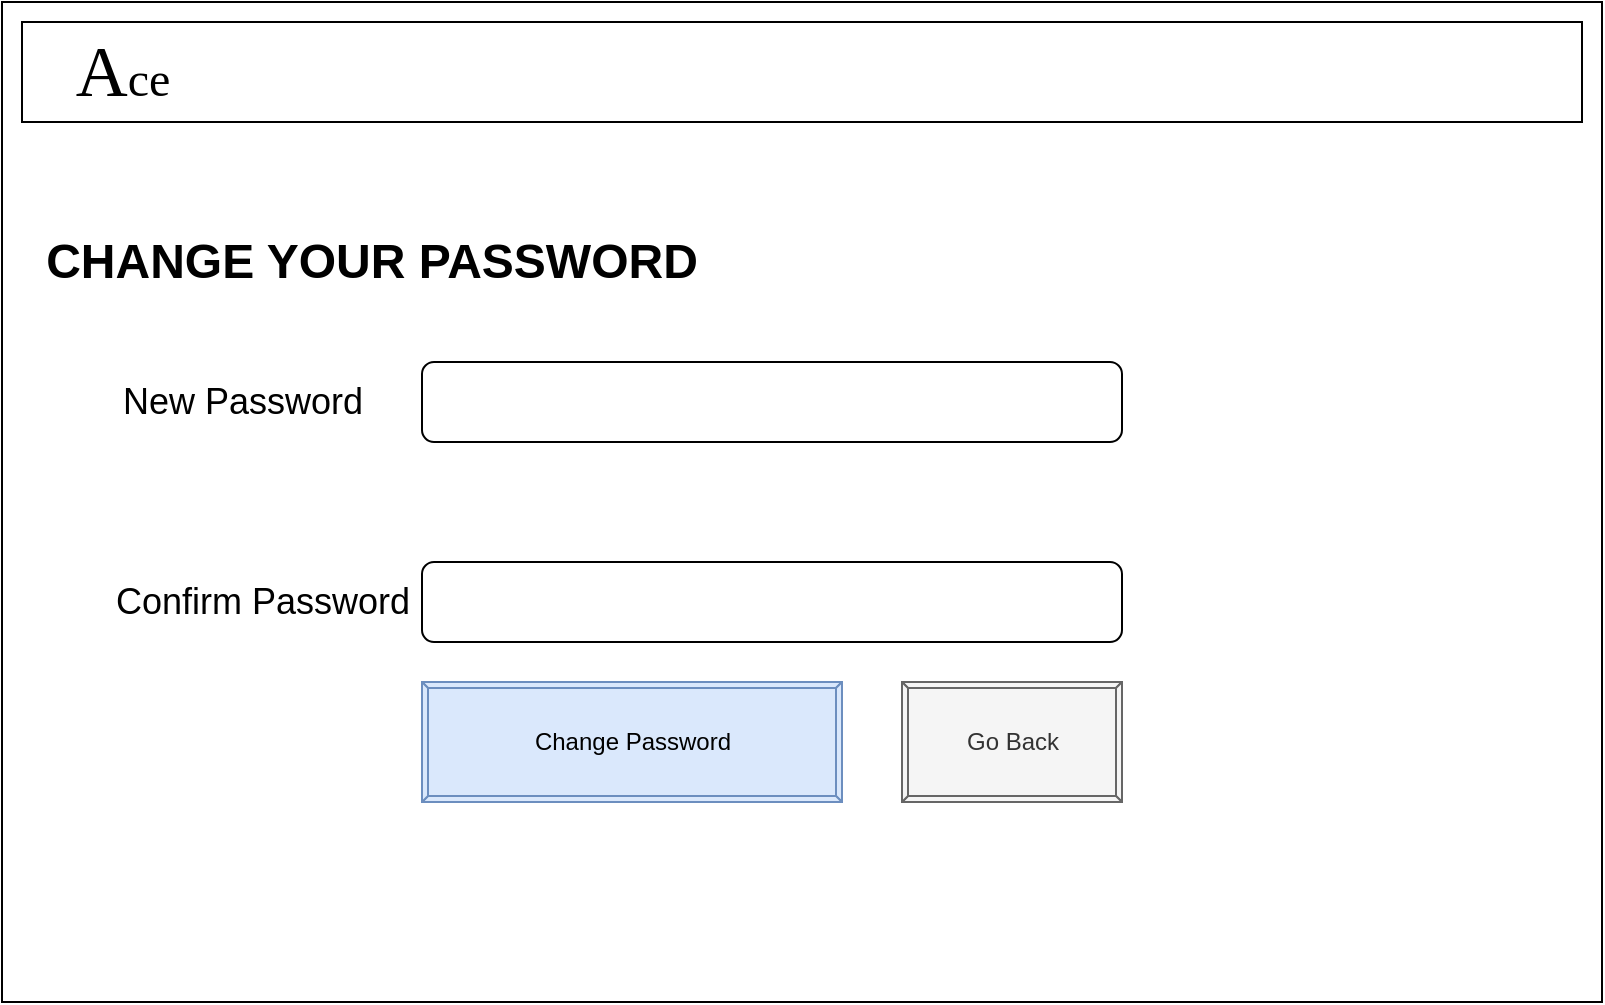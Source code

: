 <mxfile version="13.6.2" type="github">
  <diagram id="71T5WP0qWMnHn1yJbpic" name="Page-1">
    <mxGraphModel dx="868" dy="450" grid="1" gridSize="10" guides="1" tooltips="1" connect="1" arrows="1" fold="1" page="1" pageScale="1" pageWidth="850" pageHeight="1100" math="0" shadow="0">
      <root>
        <mxCell id="0" />
        <mxCell id="1" parent="0" />
        <mxCell id="7JcKZ25VjetRKdXFp0mx-1" value="" style="rounded=0;whiteSpace=wrap;html=1;" vertex="1" parent="1">
          <mxGeometry width="800" height="500" as="geometry" />
        </mxCell>
        <mxCell id="7JcKZ25VjetRKdXFp0mx-2" value="" style="rounded=0;whiteSpace=wrap;html=1;" vertex="1" parent="1">
          <mxGeometry x="10" y="10" width="780" height="50" as="geometry" />
        </mxCell>
        <mxCell id="7JcKZ25VjetRKdXFp0mx-3" value="&lt;font style=&quot;font-size: 36px&quot; face=&quot;Georgia&quot;&gt;A&lt;/font&gt;&lt;font style=&quot;font-size: 24px&quot; face=&quot;Georgia&quot;&gt;ce&lt;/font&gt;" style="text;html=1;strokeColor=none;fillColor=none;align=center;verticalAlign=middle;whiteSpace=wrap;rounded=0;" vertex="1" parent="1">
          <mxGeometry x="40" y="16" width="41" height="38" as="geometry" />
        </mxCell>
        <mxCell id="7JcKZ25VjetRKdXFp0mx-4" value="" style="shape=image;html=1;verticalAlign=top;verticalLabelPosition=bottom;labelBackgroundColor=#ffffff;imageAspect=0;aspect=fixed;image=https://cdn4.iconfinder.com/data/icons/wirecons-free-vector-icons/32/menu-alt-128.png" vertex="1" parent="1">
          <mxGeometry x="710" y="10" width="50" height="50" as="geometry" />
        </mxCell>
        <mxCell id="7JcKZ25VjetRKdXFp0mx-5" value="&lt;font style=&quot;font-size: 24px&quot;&gt;&lt;b&gt;CHANGE YOUR PASSWORD&lt;/b&gt;&lt;/font&gt;" style="text;html=1;strokeColor=none;fillColor=none;align=center;verticalAlign=middle;whiteSpace=wrap;rounded=0;" vertex="1" parent="1">
          <mxGeometry x="10" y="120" width="350" height="20" as="geometry" />
        </mxCell>
        <mxCell id="7JcKZ25VjetRKdXFp0mx-6" value="" style="rounded=1;whiteSpace=wrap;html=1;" vertex="1" parent="1">
          <mxGeometry x="210" y="180" width="350" height="40" as="geometry" />
        </mxCell>
        <mxCell id="7JcKZ25VjetRKdXFp0mx-7" value="" style="rounded=1;whiteSpace=wrap;html=1;" vertex="1" parent="1">
          <mxGeometry x="210" y="280" width="350" height="40" as="geometry" />
        </mxCell>
        <mxCell id="7JcKZ25VjetRKdXFp0mx-8" value="&lt;font style=&quot;font-size: 18px&quot;&gt;New Password&lt;/font&gt;" style="text;html=1;strokeColor=none;fillColor=none;align=center;verticalAlign=middle;whiteSpace=wrap;rounded=0;" vertex="1" parent="1">
          <mxGeometry x="51" y="190" width="139" height="20" as="geometry" />
        </mxCell>
        <mxCell id="7JcKZ25VjetRKdXFp0mx-9" value="&lt;font style=&quot;font-size: 18px&quot;&gt;Confirm Password&lt;/font&gt;" style="text;html=1;strokeColor=none;fillColor=none;align=center;verticalAlign=middle;whiteSpace=wrap;rounded=0;" vertex="1" parent="1">
          <mxGeometry x="51" y="290" width="159" height="20" as="geometry" />
        </mxCell>
        <mxCell id="7JcKZ25VjetRKdXFp0mx-10" value="Go Back" style="labelPosition=center;verticalLabelPosition=middle;align=center;html=1;shape=mxgraph.basic.button;dx=3;fillColor=#f5f5f5;strokeColor=#666666;fontColor=#333333;" vertex="1" parent="1">
          <mxGeometry x="450" y="340" width="110" height="60" as="geometry" />
        </mxCell>
        <mxCell id="7JcKZ25VjetRKdXFp0mx-11" value="Change Password" style="labelPosition=center;verticalLabelPosition=middle;align=center;html=1;shape=mxgraph.basic.button;dx=3;fillColor=#dae8fc;strokeColor=#6c8ebf;" vertex="1" parent="1">
          <mxGeometry x="210" y="340" width="210" height="60" as="geometry" />
        </mxCell>
      </root>
    </mxGraphModel>
  </diagram>
</mxfile>
